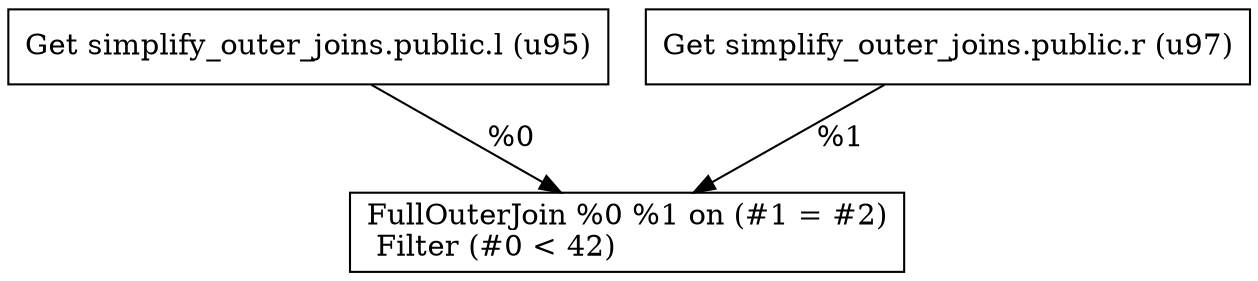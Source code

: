 digraph G {
    node0 [shape = record, label=" Get simplify_outer_joins.public.l (u95)\l"]
    node1 [shape = record, label=" Get simplify_outer_joins.public.r (u97)\l"]
    node2 [shape = record, label=" FullOuterJoin %0 %1 on (#1 = #2)\l Filter (#0 \< 42)\l"]
    node1 -> node2 [label = "%1\l"]
    node0 -> node2 [label = "%0\l"]
}
